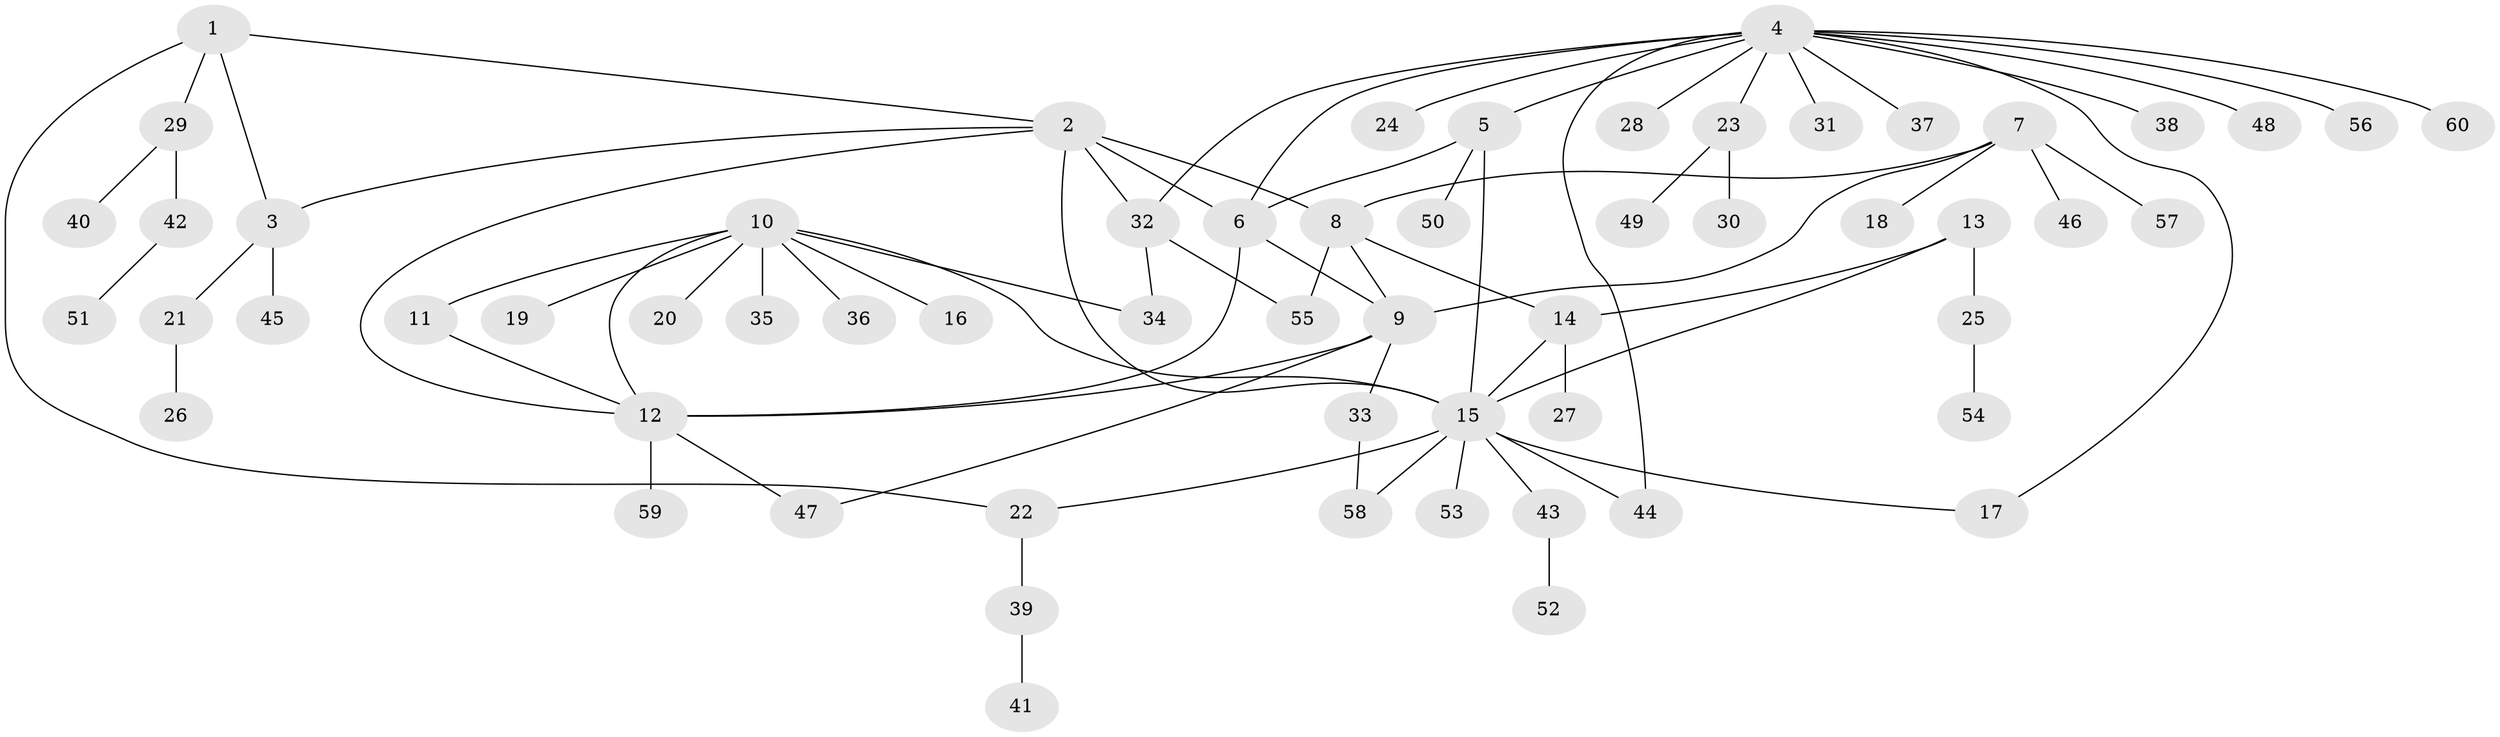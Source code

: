 // coarse degree distribution, {5: 0.05263157894736842, 7: 0.05263157894736842, 2: 0.10526315789473684, 4: 0.15789473684210525, 3: 0.15789473684210525, 6: 0.05263157894736842, 8: 0.05263157894736842, 1: 0.3157894736842105, 9: 0.05263157894736842}
// Generated by graph-tools (version 1.1) at 2025/52/03/04/25 22:52:26]
// undirected, 60 vertices, 78 edges
graph export_dot {
  node [color=gray90,style=filled];
  1;
  2;
  3;
  4;
  5;
  6;
  7;
  8;
  9;
  10;
  11;
  12;
  13;
  14;
  15;
  16;
  17;
  18;
  19;
  20;
  21;
  22;
  23;
  24;
  25;
  26;
  27;
  28;
  29;
  30;
  31;
  32;
  33;
  34;
  35;
  36;
  37;
  38;
  39;
  40;
  41;
  42;
  43;
  44;
  45;
  46;
  47;
  48;
  49;
  50;
  51;
  52;
  53;
  54;
  55;
  56;
  57;
  58;
  59;
  60;
  1 -- 2;
  1 -- 3;
  1 -- 22;
  1 -- 29;
  2 -- 3;
  2 -- 6;
  2 -- 8;
  2 -- 12;
  2 -- 15;
  2 -- 32;
  3 -- 21;
  3 -- 45;
  4 -- 5;
  4 -- 6;
  4 -- 17;
  4 -- 23;
  4 -- 24;
  4 -- 28;
  4 -- 31;
  4 -- 32;
  4 -- 37;
  4 -- 38;
  4 -- 44;
  4 -- 48;
  4 -- 56;
  4 -- 60;
  5 -- 6;
  5 -- 15;
  5 -- 50;
  6 -- 9;
  6 -- 12;
  7 -- 8;
  7 -- 9;
  7 -- 18;
  7 -- 46;
  7 -- 57;
  8 -- 9;
  8 -- 14;
  8 -- 55;
  9 -- 12;
  9 -- 33;
  9 -- 47;
  10 -- 11;
  10 -- 12;
  10 -- 15;
  10 -- 16;
  10 -- 19;
  10 -- 20;
  10 -- 34;
  10 -- 35;
  10 -- 36;
  11 -- 12;
  12 -- 47;
  12 -- 59;
  13 -- 14;
  13 -- 15;
  13 -- 25;
  14 -- 15;
  14 -- 27;
  15 -- 17;
  15 -- 22;
  15 -- 43;
  15 -- 44;
  15 -- 53;
  15 -- 58;
  21 -- 26;
  22 -- 39;
  23 -- 30;
  23 -- 49;
  25 -- 54;
  29 -- 40;
  29 -- 42;
  32 -- 34;
  32 -- 55;
  33 -- 58;
  39 -- 41;
  42 -- 51;
  43 -- 52;
}
